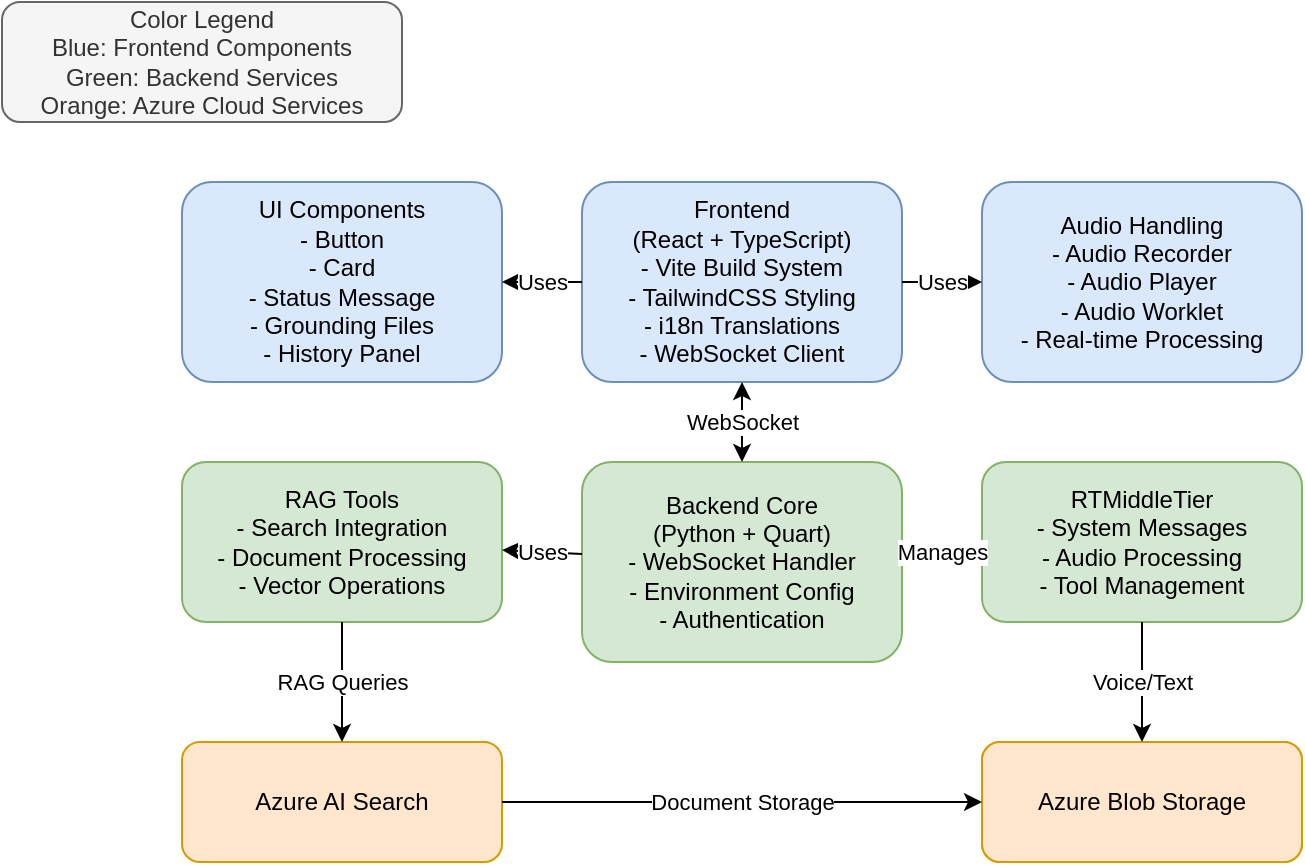 <mxfile version="24.7.17">
  <diagram id="architecture" name="Architecture">
    <mxGraphModel dx="1434" dy="836" grid="1" gridSize="10" guides="1" tooltips="1" connect="1" arrows="1" fold="1" page="1" pageScale="1" pageWidth="850" pageHeight="1100" math="0" shadow="0">
      <root>
        <mxCell id="0" />
        <mxCell id="1" parent="0" />
        <mxCell id="2" value="Frontend&#xa;(React + TypeScript)&#xa;- Vite Build System&#xa;- TailwindCSS Styling&#xa;- i18n Translations&#xa;- WebSocket Client" style="rounded=1;whiteSpace=wrap;html=1;fillColor=#dae8fc;strokeColor=#6c8ebf;" parent="1" vertex="1">
          <mxGeometry x="320" y="120" width="160" height="100" as="geometry" />
        </mxCell>
        <mxCell id="21" value="UI Components&#xa;- Button&#xa;- Card&#xa;- Status Message&#xa;- Grounding Files&#xa;- History Panel" style="rounded=1;whiteSpace=wrap;html=1;fillColor=#dae8fc;strokeColor=#6c8ebf;" vertex="1" parent="1">
          <mxGeometry x="120" y="120" width="160" height="100" as="geometry" />
        </mxCell>
        <mxCell id="22" value="Audio Handling&#xa;- Audio Recorder&#xa;- Audio Player&#xa;- Audio Worklet&#xa;- Real-time Processing" style="rounded=1;whiteSpace=wrap;html=1;fillColor=#dae8fc;strokeColor=#6c8ebf;" vertex="1" parent="1">
          <mxGeometry x="520" y="120" width="160" height="100" as="geometry" />
        </mxCell>
        <mxCell id="23" value="Uses" style="endArrow=classic;html=1;rounded=0;" edge="1" parent="1" source="2" target="21">
          <mxGeometry width="50" height="50" relative="1" as="geometry" />
        </mxCell>
        <mxCell id="24" value="Uses" style="endArrow=classic;html=1;rounded=0;" edge="1" parent="1" source="2" target="22">
          <mxGeometry width="50" height="50" relative="1" as="geometry" />
        </mxCell>
        <mxCell id="3" value="Backend Core&#xa;(Python + Quart)&#xa;- WebSocket Handler&#xa;- Environment Config&#xa;- Authentication" style="rounded=1;whiteSpace=wrap;html=1;fillColor=#d5e8d4;strokeColor=#82b366;" parent="1" vertex="1">
          <mxGeometry x="320" y="260" width="160" height="100" as="geometry" />
        </mxCell>
        <mxCell id="31" value="RTMiddleTier&#xa;- System Messages&#xa;- Audio Processing&#xa;- Tool Management" style="rounded=1;whiteSpace=wrap;html=1;fillColor=#d5e8d4;strokeColor=#82b366;" vertex="1" parent="1">
          <mxGeometry x="520" y="260" width="160" height="80" as="geometry" />
        </mxCell>
        <mxCell id="32" value="RAG Tools&#xa;- Search Integration&#xa;- Document Processing&#xa;- Vector Operations" style="rounded=1;whiteSpace=wrap;html=1;fillColor=#d5e8d4;strokeColor=#82b366;" vertex="1" parent="1">
          <mxGeometry x="120" y="260" width="160" height="80" as="geometry" />
        </mxCell>
        <mxCell id="4" value="Azure OpenAI&#xa;(GPT-4 Realtime)" style="rounded=1;whiteSpace=wrap;html=1;fillColor=#ffe6cc;strokeColor=#d79b00;" vertex="1" parent="1">
          <mxGeometry x="520" y="400" width="160" height="60" as="geometry" />
        </mxCell>
        <mxCell id="5" value="Azure AI Search" style="rounded=1;whiteSpace=wrap;html=1;fillColor=#ffe6cc;strokeColor=#d79b00;" vertex="1" parent="1">
          <mxGeometry x="120" y="400" width="160" height="60" as="geometry" />
        </mxCell>
        <mxCell id="6" value="Azure Blob Storage" style="rounded=1;whiteSpace=wrap;html=1;fillColor=#ffe6cc;strokeColor=#d79b00;" vertex="1" parent="1">
          <mxGeometry x="520" y="400" width="160" height="60" as="geometry" />
        </mxCell>
        <mxCell id="7" value="WebSocket" style="endArrow=classic;startArrow=classic;html=1;rounded=0;" edge="1" parent="1" source="3" target="2">
          <mxGeometry width="50" height="50" relative="1" as="geometry" />
        </mxCell>
        <mxCell id="33" value="Manages" style="endArrow=classic;html=1;rounded=0;" edge="1" parent="1" source="3" target="31">
          <mxGeometry width="50" height="50" relative="1" as="geometry" />
        </mxCell>
        <mxCell id="34" value="Uses" style="endArrow=classic;html=1;rounded=0;" edge="1" parent="1" source="3" target="32">
          <mxGeometry width="50" height="50" relative="1" as="geometry" />
        </mxCell>
        <mxCell id="8" value="Voice/Text" style="endArrow=classic;html=1;rounded=0;" edge="1" parent="1" source="31" target="4">
          <mxGeometry width="50" height="50" relative="1" as="geometry" />
        </mxCell>
        <mxCell id="9" value="RAG Queries" style="endArrow=classic;html=1;rounded=0;" edge="1" parent="1" source="32" target="5">
          <mxGeometry width="50" height="50" relative="1" as="geometry" />
        </mxCell>
        <mxCell id="10" value="Document Storage" style="endArrow=classic;html=1;rounded=0;" edge="1" parent="1" source="5" target="6">
          <mxGeometry width="50" height="50" relative="1" as="geometry" />
        </mxCell>
        <mxCell id="legend" value="Color Legend&#xa;Blue: Frontend Components&#xa;Green: Backend Services&#xa;Orange: Azure Cloud Services" style="rounded=1;whiteSpace=wrap;html=1;fillColor=#f5f5f5;strokeColor=#666666;fontColor=#333333;" vertex="1" parent="1">
          <mxGeometry x="30" y="30" width="200" height="60" as="geometry" />
        </mxCell>
      </root>
    </mxGraphModel>
  </diagram>
</mxfile>
